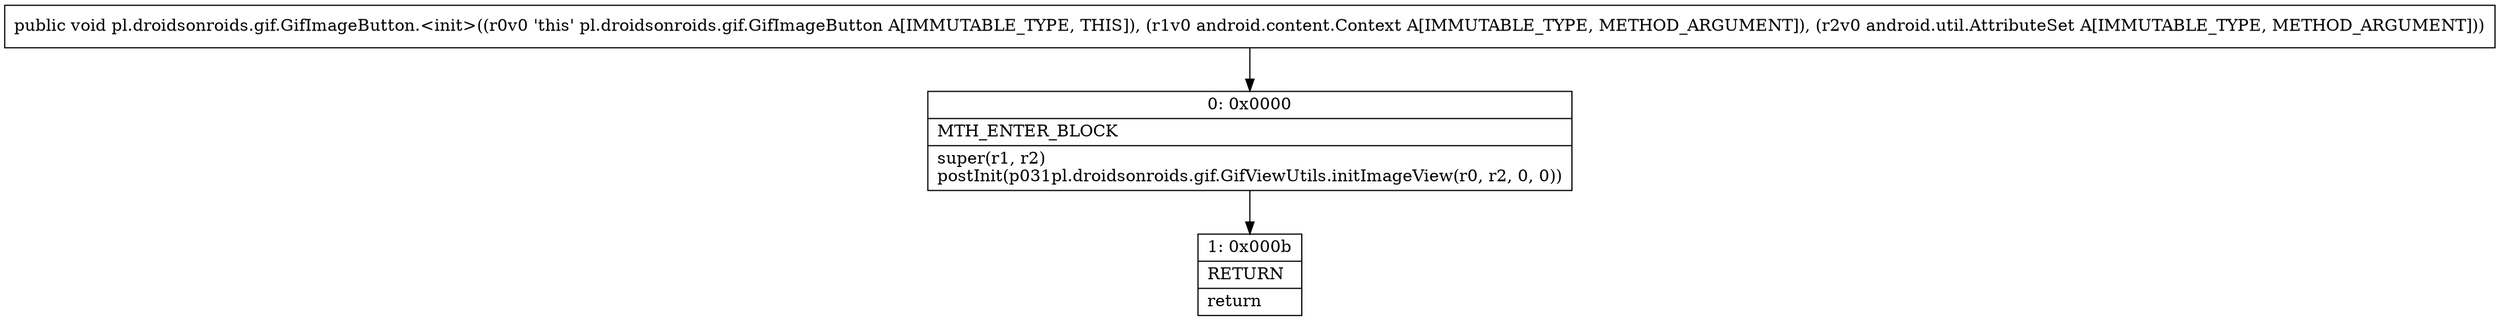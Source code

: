 digraph "CFG forpl.droidsonroids.gif.GifImageButton.\<init\>(Landroid\/content\/Context;Landroid\/util\/AttributeSet;)V" {
Node_0 [shape=record,label="{0\:\ 0x0000|MTH_ENTER_BLOCK\l|super(r1, r2)\lpostInit(p031pl.droidsonroids.gif.GifViewUtils.initImageView(r0, r2, 0, 0))\l}"];
Node_1 [shape=record,label="{1\:\ 0x000b|RETURN\l|return\l}"];
MethodNode[shape=record,label="{public void pl.droidsonroids.gif.GifImageButton.\<init\>((r0v0 'this' pl.droidsonroids.gif.GifImageButton A[IMMUTABLE_TYPE, THIS]), (r1v0 android.content.Context A[IMMUTABLE_TYPE, METHOD_ARGUMENT]), (r2v0 android.util.AttributeSet A[IMMUTABLE_TYPE, METHOD_ARGUMENT])) }"];
MethodNode -> Node_0;
Node_0 -> Node_1;
}

